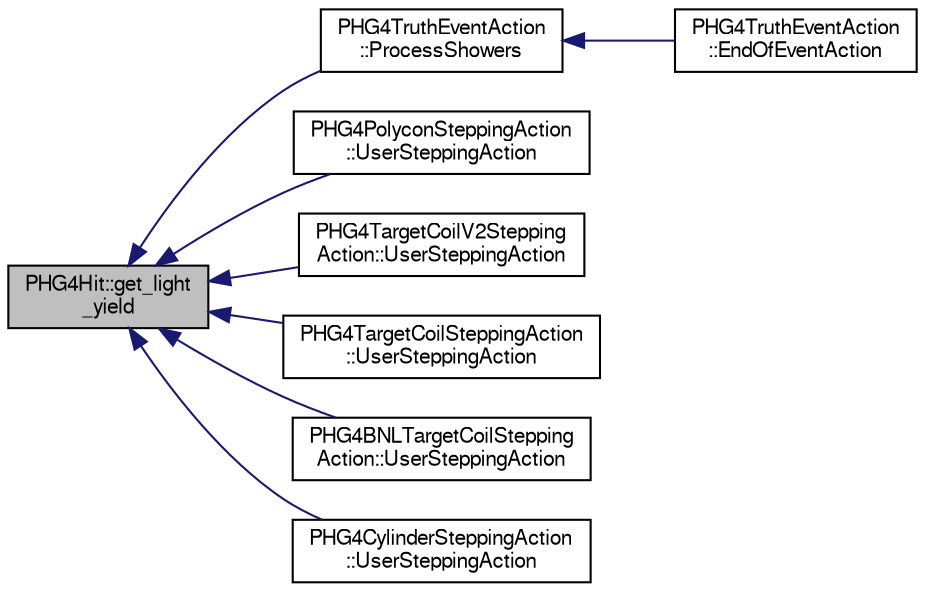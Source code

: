 digraph "PHG4Hit::get_light_yield"
{
  bgcolor="transparent";
  edge [fontname="FreeSans",fontsize="10",labelfontname="FreeSans",labelfontsize="10"];
  node [fontname="FreeSans",fontsize="10",shape=record];
  rankdir="LR";
  Node1 [label="PHG4Hit::get_light\l_yield",height=0.2,width=0.4,color="black", fillcolor="grey75", style="filled" fontcolor="black"];
  Node1 -> Node2 [dir="back",color="midnightblue",fontsize="10",style="solid",fontname="FreeSans"];
  Node2 [label="PHG4TruthEventAction\l::ProcessShowers",height=0.2,width=0.4,color="black",URL="$dd/d9d/classPHG4TruthEventAction.html#ae3f2e6fb721a5bf18566688160ccc273"];
  Node2 -> Node3 [dir="back",color="midnightblue",fontsize="10",style="solid",fontname="FreeSans"];
  Node3 [label="PHG4TruthEventAction\l::EndOfEventAction",height=0.2,width=0.4,color="black",URL="$dd/d9d/classPHG4TruthEventAction.html#aadf84e52ab9bcf0b8fb892c626b53c27"];
  Node1 -> Node4 [dir="back",color="midnightblue",fontsize="10",style="solid",fontname="FreeSans"];
  Node4 [label="PHG4PolyconSteppingAction\l::UserSteppingAction",height=0.2,width=0.4,color="black",URL="$d3/d3d/classPHG4PolyconSteppingAction.html#a3c87e656ab7fe0670495941e0c545bfd",tooltip="stepping action "];
  Node1 -> Node5 [dir="back",color="midnightblue",fontsize="10",style="solid",fontname="FreeSans"];
  Node5 [label="PHG4TargetCoilV2Stepping\lAction::UserSteppingAction",height=0.2,width=0.4,color="black",URL="$d0/dc8/classPHG4TargetCoilV2SteppingAction.html#a751aa8a428c0b81f6afc2b0d53005e48",tooltip="stepping action "];
  Node1 -> Node6 [dir="back",color="midnightblue",fontsize="10",style="solid",fontname="FreeSans"];
  Node6 [label="PHG4TargetCoilSteppingAction\l::UserSteppingAction",height=0.2,width=0.4,color="black",URL="$db/d00/classPHG4TargetCoilSteppingAction.html#a782a5cc75c50dcb78cff48729fe8922f",tooltip="stepping action "];
  Node1 -> Node7 [dir="back",color="midnightblue",fontsize="10",style="solid",fontname="FreeSans"];
  Node7 [label="PHG4BNLTargetCoilStepping\lAction::UserSteppingAction",height=0.2,width=0.4,color="black",URL="$d2/db5/classPHG4BNLTargetCoilSteppingAction.html#a0e62c4546b2a6fceca0f410e1fe4d222",tooltip="stepping action "];
  Node1 -> Node8 [dir="back",color="midnightblue",fontsize="10",style="solid",fontname="FreeSans"];
  Node8 [label="PHG4CylinderSteppingAction\l::UserSteppingAction",height=0.2,width=0.4,color="black",URL="$da/d58/classPHG4CylinderSteppingAction.html#a617bc1e8c57c83679e482a27a7d5a8b5",tooltip="stepping action "];
}
